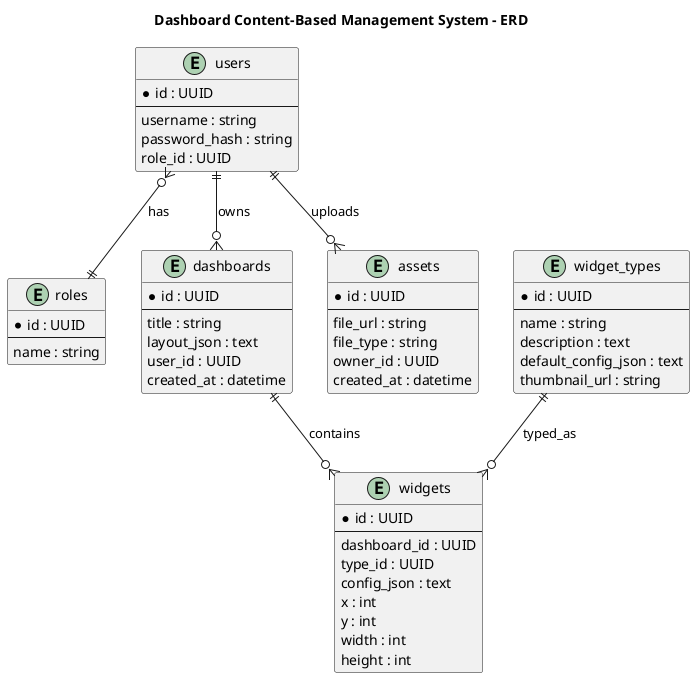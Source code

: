 
@startuml
title Dashboard Content-Based Management System - ERD

entity users {
  *id : UUID
  --
  username : string
  password_hash : string
  role_id : UUID
}

entity roles {
  *id : UUID
  --
  name : string
}

entity dashboards {
  *id : UUID
  --
  title : string
  layout_json : text
  user_id : UUID
  created_at : datetime
}

entity widgets {
  *id : UUID
  --
  dashboard_id : UUID
  type_id : UUID
  config_json : text
  x : int
  y : int
  width : int
  height : int
}

entity widget_types {
  *id : UUID
  --
  name : string
  description : text
  default_config_json : text
  thumbnail_url : string
}

entity assets {
  *id : UUID
  --
  file_url : string
  file_type : string
  owner_id : UUID
  created_at : datetime
}

users ||--o{ dashboards : owns
users }o--|| roles : has
dashboards ||--o{ widgets : contains
widget_types ||--o{ widgets : typed_as
users ||--o{ assets : uploads

@enduml
